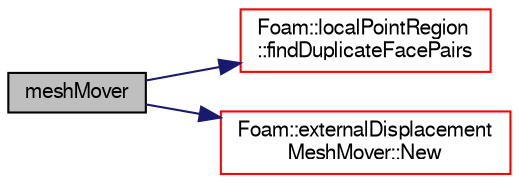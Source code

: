 digraph "meshMover"
{
  bgcolor="transparent";
  edge [fontname="FreeSans",fontsize="10",labelfontname="FreeSans",labelfontsize="10"];
  node [fontname="FreeSans",fontsize="10",shape=record];
  rankdir="LR";
  Node8 [label="meshMover",height=0.2,width=0.4,color="black", fillcolor="grey75", style="filled", fontcolor="black"];
  Node8 -> Node9 [color="midnightblue",fontsize="10",style="solid",fontname="FreeSans"];
  Node9 [label="Foam::localPointRegion\l::findDuplicateFacePairs",height=0.2,width=0.4,color="red",URL="$a25198.html#ada4b8f94bf6f76d8d4342d0d169ce358",tooltip="Helper routine to find all baffles (two boundary faces. "];
  Node8 -> Node98 [color="midnightblue",fontsize="10",style="solid",fontname="FreeSans"];
  Node98 [label="Foam::externalDisplacement\lMeshMover::New",height=0.2,width=0.4,color="red",URL="$a24650.html#a844ff1f0ae8076cf133a81d0d8b52758",tooltip="Return a reference to the selected meshMover model. "];
}
